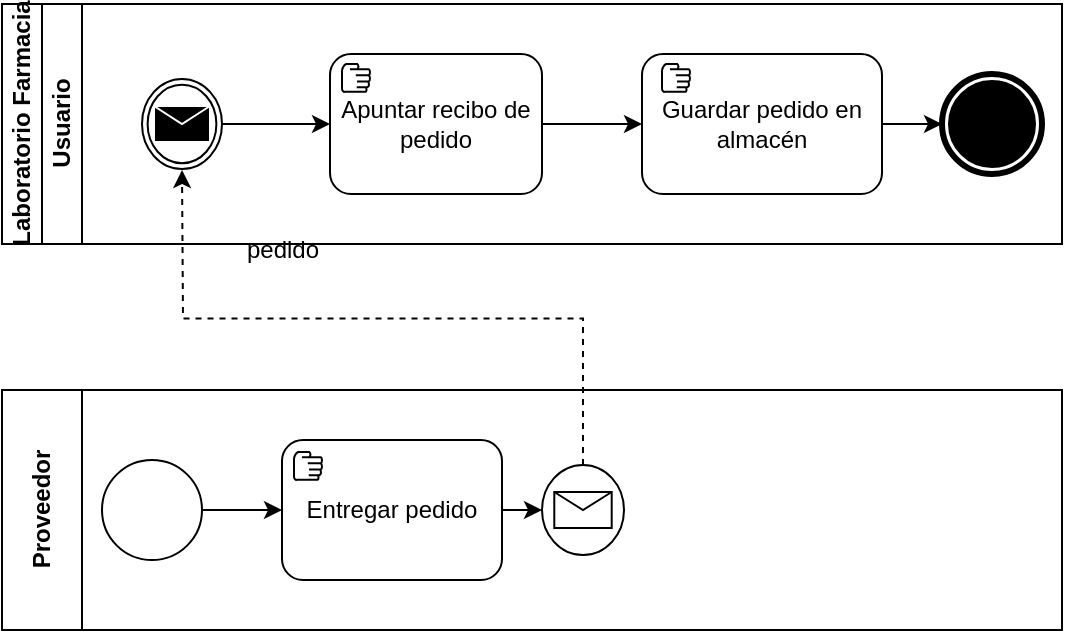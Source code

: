 <mxfile version="13.9.1" type="google"><diagram id="cnTgsQb33vIfmhWbRXJ1" name="Page-1"><mxGraphModel dx="1038" dy="491" grid="1" gridSize="10" guides="1" tooltips="1" connect="1" arrows="1" fold="1" page="1" pageScale="1" pageWidth="827" pageHeight="1169" math="0" shadow="0"><root><mxCell id="0"/><mxCell id="1" parent="0"/><mxCell id="8GM9AlKr9NGcIbeYkdWH-9" value="Laboratorio Farmacia" style="swimlane;html=1;childLayout=stackLayout;resizeParent=1;resizeParentMax=0;horizontal=0;startSize=20;horizontalStack=0;" vertex="1" parent="1"><mxGeometry x="130" y="517" width="530" height="120" as="geometry"/></mxCell><mxCell id="8GM9AlKr9NGcIbeYkdWH-12" value="Usuario" style="swimlane;html=1;startSize=20;horizontal=0;" vertex="1" parent="8GM9AlKr9NGcIbeYkdWH-9"><mxGeometry x="20" width="510" height="120" as="geometry"/></mxCell><mxCell id="8GM9AlKr9NGcIbeYkdWH-24" value="" style="shape=mxgraph.bpmn.shape;html=1;verticalLabelPosition=bottom;labelBackgroundColor=#ffffff;verticalAlign=top;align=center;perimeter=ellipsePerimeter;outlineConnect=0;outline=throwing;symbol=message;" vertex="1" parent="8GM9AlKr9NGcIbeYkdWH-12"><mxGeometry x="50" y="37.5" width="40" height="45" as="geometry"/></mxCell><mxCell id="8GM9AlKr9NGcIbeYkdWH-27" value="Apuntar recibo de pedido" style="shape=ext;rounded=1;html=1;whiteSpace=wrap;" vertex="1" parent="8GM9AlKr9NGcIbeYkdWH-12"><mxGeometry x="144" y="25" width="106" height="70" as="geometry"/></mxCell><mxCell id="8GM9AlKr9NGcIbeYkdWH-26" style="edgeStyle=orthogonalEdgeStyle;rounded=0;orthogonalLoop=1;jettySize=auto;html=1;entryX=0;entryY=0.5;entryDx=0;entryDy=0;" edge="1" parent="8GM9AlKr9NGcIbeYkdWH-12" source="8GM9AlKr9NGcIbeYkdWH-24" target="8GM9AlKr9NGcIbeYkdWH-27"><mxGeometry relative="1" as="geometry"><mxPoint x="140" y="60" as="targetPoint"/></mxGeometry></mxCell><mxCell id="8GM9AlKr9NGcIbeYkdWH-32" style="edgeStyle=orthogonalEdgeStyle;rounded=0;orthogonalLoop=1;jettySize=auto;html=1;" edge="1" parent="8GM9AlKr9NGcIbeYkdWH-12" source="8GM9AlKr9NGcIbeYkdWH-29" target="8GM9AlKr9NGcIbeYkdWH-31"><mxGeometry relative="1" as="geometry"/></mxCell><mxCell id="8GM9AlKr9NGcIbeYkdWH-29" value="Guardar pedido en almacén" style="shape=ext;rounded=1;html=1;whiteSpace=wrap;" vertex="1" parent="8GM9AlKr9NGcIbeYkdWH-12"><mxGeometry x="300" y="25" width="120" height="70" as="geometry"/></mxCell><mxCell id="8GM9AlKr9NGcIbeYkdWH-28" style="edgeStyle=orthogonalEdgeStyle;rounded=0;orthogonalLoop=1;jettySize=auto;html=1;entryX=0;entryY=0.5;entryDx=0;entryDy=0;" edge="1" parent="8GM9AlKr9NGcIbeYkdWH-12" source="8GM9AlKr9NGcIbeYkdWH-27" target="8GM9AlKr9NGcIbeYkdWH-29"><mxGeometry relative="1" as="geometry"><mxPoint x="300" y="60" as="targetPoint"/></mxGeometry></mxCell><mxCell id="8GM9AlKr9NGcIbeYkdWH-30" value="" style="shape=mxgraph.bpmn.manual_task;html=1;outlineConnect=0;" vertex="1" parent="8GM9AlKr9NGcIbeYkdWH-12"><mxGeometry x="150" y="30" width="14" height="14" as="geometry"/></mxCell><mxCell id="8GM9AlKr9NGcIbeYkdWH-31" value="" style="shape=mxgraph.bpmn.shape;html=1;verticalLabelPosition=bottom;labelBackgroundColor=#ffffff;verticalAlign=top;align=center;perimeter=ellipsePerimeter;outlineConnect=0;outline=end;symbol=terminate;" vertex="1" parent="8GM9AlKr9NGcIbeYkdWH-12"><mxGeometry x="450" y="35" width="50" height="50" as="geometry"/></mxCell><mxCell id="8GM9AlKr9NGcIbeYkdWH-33" value="" style="shape=mxgraph.bpmn.manual_task;html=1;outlineConnect=0;" vertex="1" parent="8GM9AlKr9NGcIbeYkdWH-12"><mxGeometry x="310" y="30" width="14" height="14" as="geometry"/></mxCell><mxCell id="8GM9AlKr9NGcIbeYkdWH-14" value="Proveedor" style="swimlane;html=1;startSize=40;horizontal=0;" vertex="1" parent="1"><mxGeometry x="130" y="710" width="530" height="120" as="geometry"/></mxCell><mxCell id="8GM9AlKr9NGcIbeYkdWH-19" style="edgeStyle=orthogonalEdgeStyle;rounded=0;orthogonalLoop=1;jettySize=auto;html=1;" edge="1" parent="8GM9AlKr9NGcIbeYkdWH-14" source="8GM9AlKr9NGcIbeYkdWH-17" target="8GM9AlKr9NGcIbeYkdWH-18"><mxGeometry relative="1" as="geometry"/></mxCell><mxCell id="8GM9AlKr9NGcIbeYkdWH-17" value="" style="shape=mxgraph.bpmn.shape;html=1;verticalLabelPosition=bottom;labelBackgroundColor=#ffffff;verticalAlign=top;align=center;perimeter=ellipsePerimeter;outlineConnect=0;outline=standard;symbol=general;" vertex="1" parent="8GM9AlKr9NGcIbeYkdWH-14"><mxGeometry x="50" y="35" width="50" height="50" as="geometry"/></mxCell><mxCell id="8GM9AlKr9NGcIbeYkdWH-22" style="edgeStyle=orthogonalEdgeStyle;rounded=0;orthogonalLoop=1;jettySize=auto;html=1;exitX=1;exitY=0.5;exitDx=0;exitDy=0;entryX=0;entryY=0.5;entryDx=0;entryDy=0;" edge="1" parent="8GM9AlKr9NGcIbeYkdWH-14" source="8GM9AlKr9NGcIbeYkdWH-18" target="8GM9AlKr9NGcIbeYkdWH-21"><mxGeometry relative="1" as="geometry"/></mxCell><mxCell id="8GM9AlKr9NGcIbeYkdWH-18" value="Entregar pedido" style="shape=ext;rounded=1;html=1;whiteSpace=wrap;" vertex="1" parent="8GM9AlKr9NGcIbeYkdWH-14"><mxGeometry x="140" y="25" width="110" height="70" as="geometry"/></mxCell><mxCell id="8GM9AlKr9NGcIbeYkdWH-20" value="" style="shape=mxgraph.bpmn.manual_task;html=1;outlineConnect=0;" vertex="1" parent="8GM9AlKr9NGcIbeYkdWH-14"><mxGeometry x="146" y="31" width="14" height="14" as="geometry"/></mxCell><mxCell id="8GM9AlKr9NGcIbeYkdWH-21" value="" style="shape=mxgraph.bpmn.shape;html=1;verticalLabelPosition=bottom;labelBackgroundColor=#ffffff;verticalAlign=top;align=center;perimeter=ellipsePerimeter;outlineConnect=0;outline=standard;symbol=message;" vertex="1" parent="8GM9AlKr9NGcIbeYkdWH-14"><mxGeometry x="270" y="37.5" width="41" height="45" as="geometry"/></mxCell><mxCell id="8GM9AlKr9NGcIbeYkdWH-23" style="edgeStyle=orthogonalEdgeStyle;rounded=0;orthogonalLoop=1;jettySize=auto;html=1;exitX=0.5;exitY=0;exitDx=0;exitDy=0;dashed=1;" edge="1" parent="1" source="8GM9AlKr9NGcIbeYkdWH-21"><mxGeometry relative="1" as="geometry"><mxPoint x="220" y="600" as="targetPoint"/></mxGeometry></mxCell><mxCell id="8GM9AlKr9NGcIbeYkdWH-25" value="pedido" style="text;html=1;align=center;verticalAlign=middle;resizable=0;points=[];autosize=1;" vertex="1" parent="1"><mxGeometry x="245" y="630" width="50" height="20" as="geometry"/></mxCell></root></mxGraphModel></diagram></mxfile>